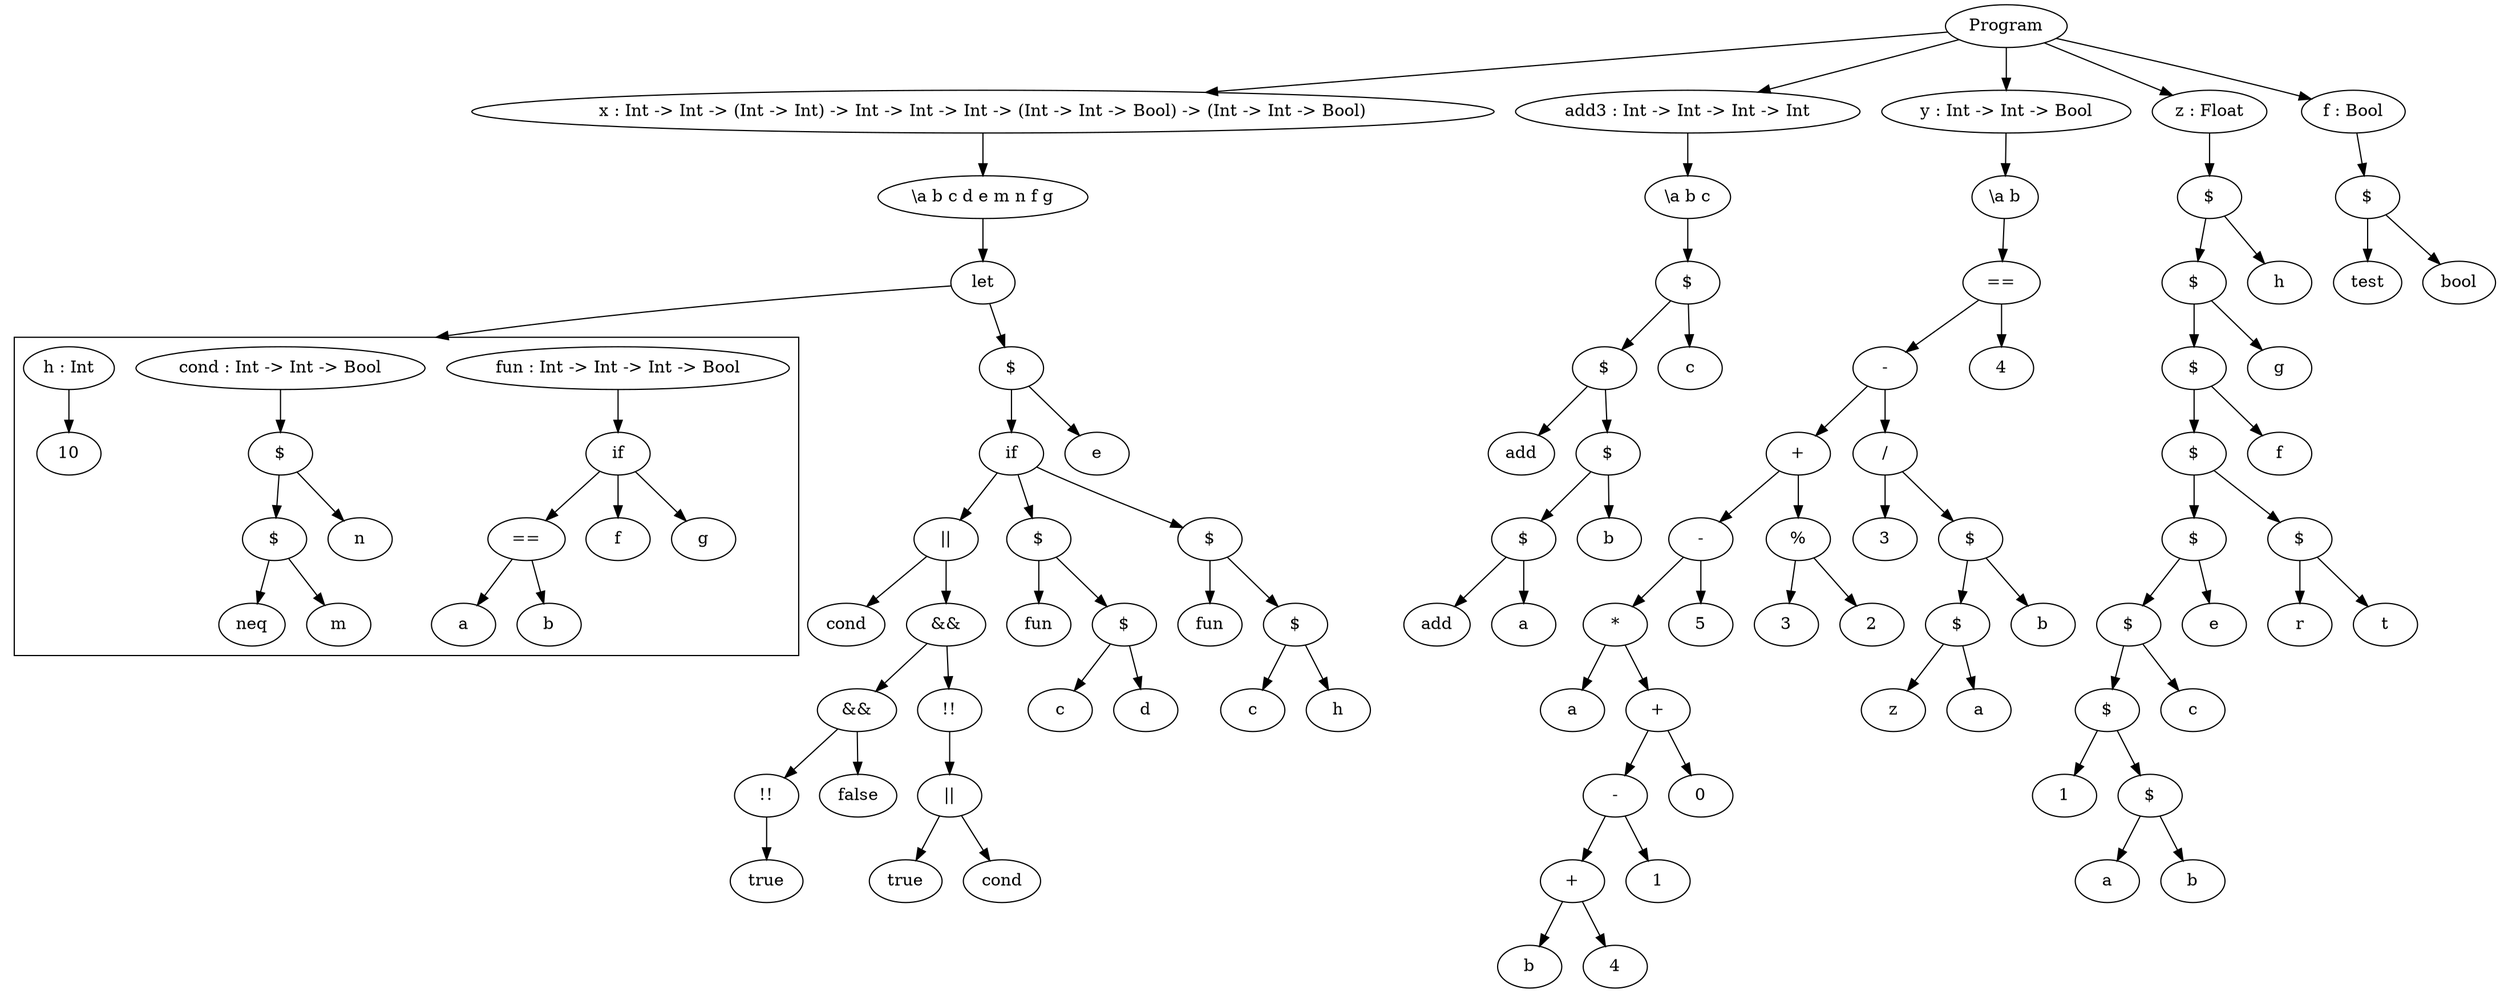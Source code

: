 digraph AST {
compound=true;
317983781 [label="Program"];
1761291320 [label="x : Int -> Int -> (Int -> Int) -> Int -> Int -> Int -> (Int -> Int -> Bool) -> (Int -> Int -> Bool)"];
1451043227 [label="\\a b c d e m n f g"];
783286238 [label="let"];
subgraph cluster_783286238 {
1749186397 [label="fun : Int -> Int -> Int -> Bool"];
1464642111 [label="if"];
105704967 [label=" == "];
392292416 [label="a"];
105704967 -> 392292416;
1818402158 [label="b"];
105704967 -> 1818402158;
1464642111 -> 105704967;
1590550415 [label="f"];
1464642111 -> 1590550415;
1058025095 [label="g"];
1464642111 -> 1058025095;
1749186397 -> 1464642111;
665576141 [label="cond : Int -> Int -> Bool"];
1599771323 [label=" $ "];
1876631416 [label=" $ "];
1359044626 [label="neq"];
1876631416 -> 1359044626;
692342133 [label="m"];
1876631416 -> 692342133;
1599771323 -> 1876631416;
578866604 [label="n"];
1599771323 -> 578866604;
665576141 -> 1599771323;
353842779 [label="h : Int"];
1338823963 [label="10"];
353842779 -> 1338823963;
}
1156060786 [label=" $ "];
1612799726 [label="if"];
1286084959 [label=" || "];
1709537756 [label="cond"];
1286084959 -> 1709537756;
1639622804 [label=" && "];
184966243 [label=" && "];
124313277 [label="!!"];
1225616405 [label="true"];
124313277 -> 1225616405;
184966243 -> 124313277;
2101842856 [label="false"];
184966243 -> 2101842856;
1639622804 -> 184966243;
1151020327 [label="!!"];
88579647 [label=" || "];
654845766 [label="true"];
88579647 -> 654845766;
1712536284 [label="cond"];
88579647 -> 1712536284;
1151020327 -> 88579647;
1639622804 -> 1151020327;
1286084959 -> 1639622804;
1612799726 -> 1286084959;
2080166188 [label=" $ "];
1123225098 [label="fun"];
2080166188 -> 1123225098;
606548741 [label=" $ "];
1528637575 [label="c"];
606548741 -> 1528637575;
1190524793 [label="d"];
606548741 -> 1190524793;
2080166188 -> 606548741;
1612799726 -> 2080166188;
472654579 [label=" $ "];
26117480 [label="fun"];
472654579 -> 26117480;
870698190 [label=" $ "];
1514322932 [label="c"];
870698190 -> 1514322932;
654582261 [label="h"];
870698190 -> 654582261;
472654579 -> 870698190;
1612799726 -> 472654579;
1156060786 -> 1612799726;
1389647288 [label="e"];
1156060786 -> 1389647288;
783286238 -> 665576141 [lhead="cluster_783286238"];
783286238 -> 1156060786;
1451043227 -> 783286238;
1761291320 -> 1451043227;
317983781 -> 1761291320;
1330278544 [label="add3 : Int -> Int -> Int -> Int"];
1634198 [label="\\a b c"];
110456297 [label=" $ "];
1989972246 [label=" $ "];
1791930789 [label="add"];
1989972246 -> 1791930789;
762152757 [label=" $ "];
12209492 [label=" $ "];
314337396 [label="add"];
12209492 -> 314337396;
232824863 [label="a"];
12209492 -> 232824863;
762152757 -> 12209492;
1282788025 [label="b"];
762152757 -> 1282788025;
1989972246 -> 762152757;
110456297 -> 1989972246;
519569038 [label="c"];
110456297 -> 519569038;
1634198 -> 110456297;
1330278544 -> 1634198;
317983781 -> 1330278544;
1870252780 [label="y : Int -> Int -> Bool"];
1729199940 [label="\\a b"];
97730845 [label=" == "];
611437735 [label=" - "];
100555887 [label=" + "];
1769597131 [label=" - "];
1983747920 [label=" * "];
1543727556 [label="a"];
1983747920 -> 1543727556;
736709391 [label=" + "];
225493257 [label=" - "];
401424608 [label=" + "];
1348949648 [label="b"];
401424608 -> 1348949648;
834133664 [label="4"];
401424608 -> 834133664;
225493257 -> 401424608;
985934102 [label="1"];
225493257 -> 985934102;
736709391 -> 225493257;
1205044462 [label="0"];
736709391 -> 1205044462;
1983747920 -> 736709391;
1769597131 -> 1983747920;
761960786 [label="5"];
1769597131 -> 761960786;
100555887 -> 1769597131;
581374081 [label=" % "];
959447386 [label="3"];
581374081 -> 959447386;
1654589030 [label="2"];
581374081 -> 1654589030;
100555887 -> 581374081;
611437735 -> 100555887;
466002798 [label=" / "];
33524623 [label="3"];
466002798 -> 33524623;
947679291 [label=" $ "];
575335780 [label=" $ "];
205125520 [label="z"];
575335780 -> 205125520;
1911006827 [label="a"];
575335780 -> 1911006827;
947679291 -> 575335780;
717356484 [label="b"];
947679291 -> 717356484;
466002798 -> 947679291;
611437735 -> 466002798;
97730845 -> 611437735;
1595212853 [label="4"];
97730845 -> 1595212853;
1729199940 -> 97730845;
1870252780 -> 1729199940;
317983781 -> 1870252780;
475266352 [label="z : Float"];
1355531311 [label=" $ "];
1967205423 [label=" $ "];
42121758 [label=" $ "];
20671747 [label=" $ "];
257895351 [label=" $ "];
1929600551 [label=" $ "];
1690716179 [label=" $ "];
1053782781 [label="1"];
1690716179 -> 1053782781;
1211888640 [label=" $ "];
564160838 [label="a"];
1211888640 -> 564160838;
2012232625 [label="b"];
1211888640 -> 2012232625;
1690716179 -> 1211888640;
1929600551 -> 1690716179;
846063400 [label="c"];
1929600551 -> 846063400;
257895351 -> 1929600551;
627150481 [label="e"];
257895351 -> 627150481;
20671747 -> 257895351;
128526626 [label=" $ "];
1911728085 [label="r"];
128526626 -> 1911728085;
754666084 [label="t"];
128526626 -> 754666084;
20671747 -> 128526626;
42121758 -> 20671747;
88558700 [label="f"];
42121758 -> 88558700;
1967205423 -> 42121758;
1265210847 [label="g"];
1967205423 -> 1265210847;
1355531311 -> 1967205423;
801197928 [label="h"];
1355531311 -> 801197928;
475266352 -> 1355531311;
317983781 -> 475266352;
1495242910 [label="f : Bool"];
1711574013 [label=" $ "];
1631862159 [label="test"];
1711574013 -> 1631862159;
1146848448 [label="bool"];
1711574013 -> 1146848448;
1495242910 -> 1711574013;
317983781 -> 1495242910;
}
